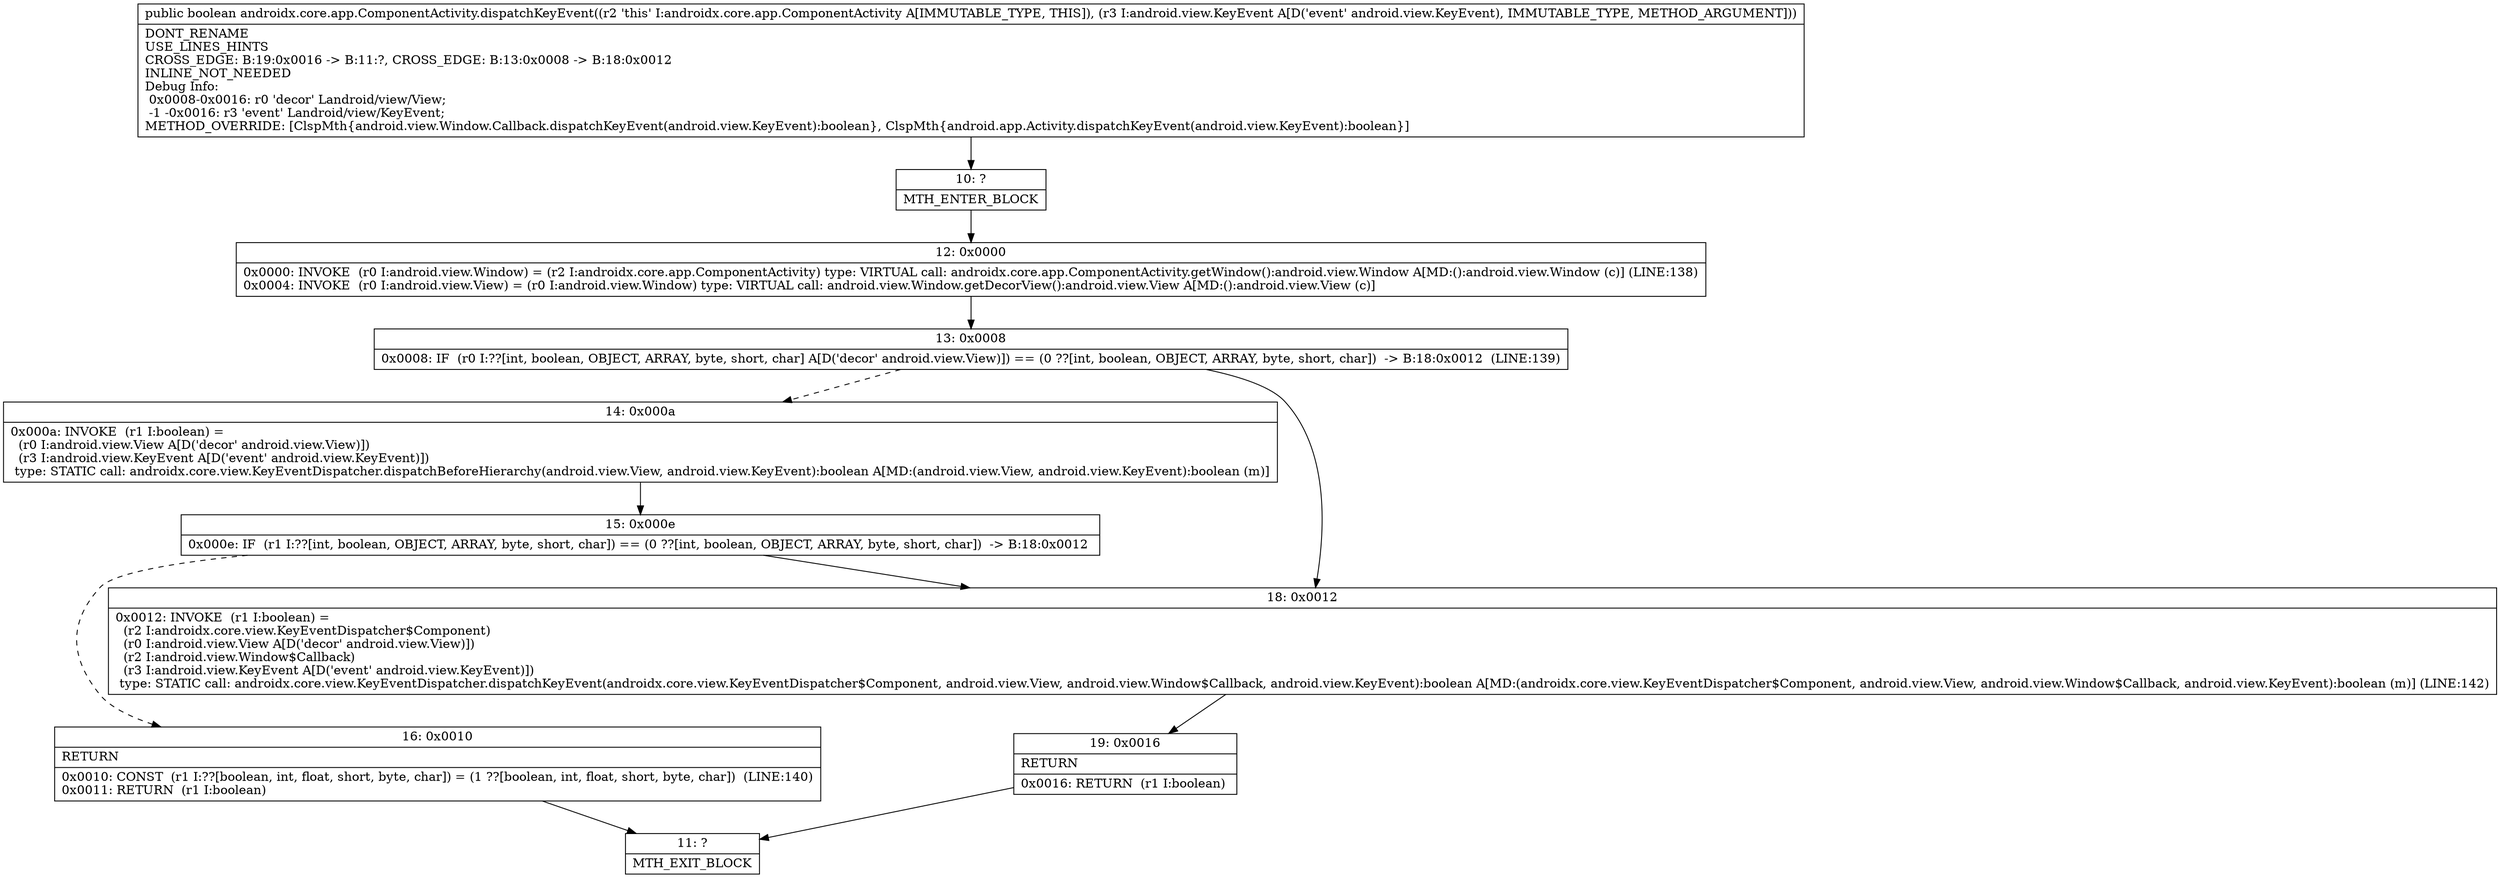 digraph "CFG forandroidx.core.app.ComponentActivity.dispatchKeyEvent(Landroid\/view\/KeyEvent;)Z" {
Node_10 [shape=record,label="{10\:\ ?|MTH_ENTER_BLOCK\l}"];
Node_12 [shape=record,label="{12\:\ 0x0000|0x0000: INVOKE  (r0 I:android.view.Window) = (r2 I:androidx.core.app.ComponentActivity) type: VIRTUAL call: androidx.core.app.ComponentActivity.getWindow():android.view.Window A[MD:():android.view.Window (c)] (LINE:138)\l0x0004: INVOKE  (r0 I:android.view.View) = (r0 I:android.view.Window) type: VIRTUAL call: android.view.Window.getDecorView():android.view.View A[MD:():android.view.View (c)]\l}"];
Node_13 [shape=record,label="{13\:\ 0x0008|0x0008: IF  (r0 I:??[int, boolean, OBJECT, ARRAY, byte, short, char] A[D('decor' android.view.View)]) == (0 ??[int, boolean, OBJECT, ARRAY, byte, short, char])  \-\> B:18:0x0012  (LINE:139)\l}"];
Node_14 [shape=record,label="{14\:\ 0x000a|0x000a: INVOKE  (r1 I:boolean) = \l  (r0 I:android.view.View A[D('decor' android.view.View)])\l  (r3 I:android.view.KeyEvent A[D('event' android.view.KeyEvent)])\l type: STATIC call: androidx.core.view.KeyEventDispatcher.dispatchBeforeHierarchy(android.view.View, android.view.KeyEvent):boolean A[MD:(android.view.View, android.view.KeyEvent):boolean (m)]\l}"];
Node_15 [shape=record,label="{15\:\ 0x000e|0x000e: IF  (r1 I:??[int, boolean, OBJECT, ARRAY, byte, short, char]) == (0 ??[int, boolean, OBJECT, ARRAY, byte, short, char])  \-\> B:18:0x0012 \l}"];
Node_16 [shape=record,label="{16\:\ 0x0010|RETURN\l|0x0010: CONST  (r1 I:??[boolean, int, float, short, byte, char]) = (1 ??[boolean, int, float, short, byte, char])  (LINE:140)\l0x0011: RETURN  (r1 I:boolean) \l}"];
Node_11 [shape=record,label="{11\:\ ?|MTH_EXIT_BLOCK\l}"];
Node_18 [shape=record,label="{18\:\ 0x0012|0x0012: INVOKE  (r1 I:boolean) = \l  (r2 I:androidx.core.view.KeyEventDispatcher$Component)\l  (r0 I:android.view.View A[D('decor' android.view.View)])\l  (r2 I:android.view.Window$Callback)\l  (r3 I:android.view.KeyEvent A[D('event' android.view.KeyEvent)])\l type: STATIC call: androidx.core.view.KeyEventDispatcher.dispatchKeyEvent(androidx.core.view.KeyEventDispatcher$Component, android.view.View, android.view.Window$Callback, android.view.KeyEvent):boolean A[MD:(androidx.core.view.KeyEventDispatcher$Component, android.view.View, android.view.Window$Callback, android.view.KeyEvent):boolean (m)] (LINE:142)\l}"];
Node_19 [shape=record,label="{19\:\ 0x0016|RETURN\l|0x0016: RETURN  (r1 I:boolean) \l}"];
MethodNode[shape=record,label="{public boolean androidx.core.app.ComponentActivity.dispatchKeyEvent((r2 'this' I:androidx.core.app.ComponentActivity A[IMMUTABLE_TYPE, THIS]), (r3 I:android.view.KeyEvent A[D('event' android.view.KeyEvent), IMMUTABLE_TYPE, METHOD_ARGUMENT]))  | DONT_RENAME\lUSE_LINES_HINTS\lCROSS_EDGE: B:19:0x0016 \-\> B:11:?, CROSS_EDGE: B:13:0x0008 \-\> B:18:0x0012\lINLINE_NOT_NEEDED\lDebug Info:\l  0x0008\-0x0016: r0 'decor' Landroid\/view\/View;\l  \-1 \-0x0016: r3 'event' Landroid\/view\/KeyEvent;\lMETHOD_OVERRIDE: [ClspMth\{android.view.Window.Callback.dispatchKeyEvent(android.view.KeyEvent):boolean\}, ClspMth\{android.app.Activity.dispatchKeyEvent(android.view.KeyEvent):boolean\}]\l}"];
MethodNode -> Node_10;Node_10 -> Node_12;
Node_12 -> Node_13;
Node_13 -> Node_14[style=dashed];
Node_13 -> Node_18;
Node_14 -> Node_15;
Node_15 -> Node_16[style=dashed];
Node_15 -> Node_18;
Node_16 -> Node_11;
Node_18 -> Node_19;
Node_19 -> Node_11;
}


